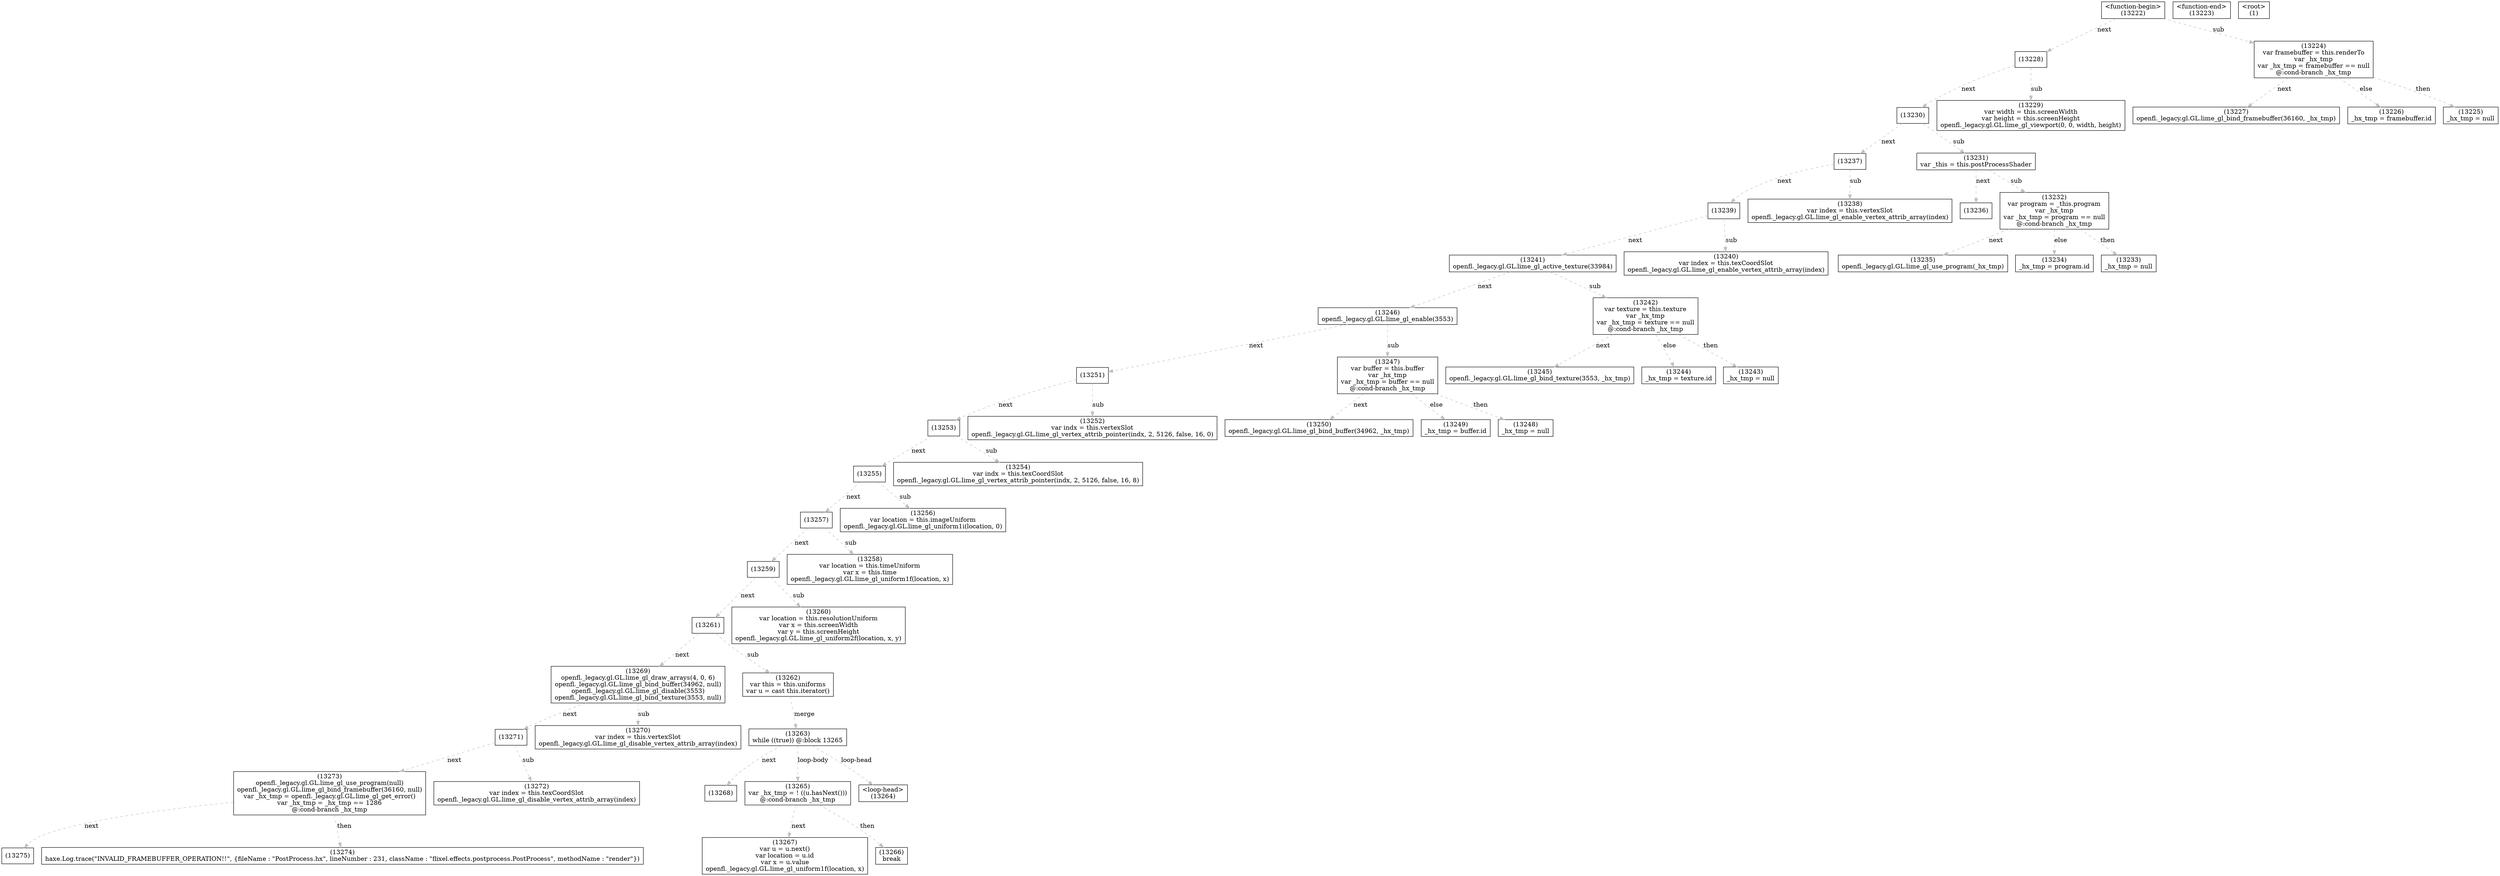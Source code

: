 digraph graphname {
n13275 [shape=box,label="(13275)"];
n13274 [shape=box,label="(13274)\nhaxe.Log.trace(\"INVALID_FRAMEBUFFER_OPERATION!!\", {fileName : \"PostProcess.hx\", lineNumber : 231, className : \"flixel.effects.postprocess.PostProcess\", methodName : \"render\"})"];
n13273 [shape=box,label="(13273)\nopenfl._legacy.gl.GL.lime_gl_use_program(null)\nopenfl._legacy.gl.GL.lime_gl_bind_framebuffer(36160, null)\nvar _hx_tmp = openfl._legacy.gl.GL.lime_gl_get_error()\nvar _hx_tmp = _hx_tmp == 1286\n@:cond-branch _hx_tmp"];
n13273 -> n13274[style="dashed",color="gray",label="then"];
n13273 -> n13275[style="dashed",color="gray",label="next"];
n13272 [shape=box,label="(13272)\nvar index = this.texCoordSlot\nopenfl._legacy.gl.GL.lime_gl_disable_vertex_attrib_array(index)"];
n13271 [shape=box,label="(13271)"];
n13271 -> n13272[style="dashed",color="gray",label="sub"];
n13271 -> n13273[style="dashed",color="gray",label="next"];
n13270 [shape=box,label="(13270)\nvar index = this.vertexSlot\nopenfl._legacy.gl.GL.lime_gl_disable_vertex_attrib_array(index)"];
n13269 [shape=box,label="(13269)\nopenfl._legacy.gl.GL.lime_gl_draw_arrays(4, 0, 6)\nopenfl._legacy.gl.GL.lime_gl_bind_buffer(34962, null)\nopenfl._legacy.gl.GL.lime_gl_disable(3553)\nopenfl._legacy.gl.GL.lime_gl_bind_texture(3553, null)"];
n13269 -> n13270[style="dashed",color="gray",label="sub"];
n13269 -> n13271[style="dashed",color="gray",label="next"];
n13268 [shape=box,label="(13268)"];
n13267 [shape=box,label="(13267)\nvar u = u.next()\nvar location = u.id\nvar x = u.value\nopenfl._legacy.gl.GL.lime_gl_uniform1f(location, x)"];
n13266 [shape=box,label="(13266)\nbreak"];
n13265 [shape=box,label="(13265)\nvar _hx_tmp = ! ((u.hasNext()))\n@:cond-branch _hx_tmp"];
n13265 -> n13266[style="dashed",color="gray",label="then"];
n13265 -> n13267[style="dashed",color="gray",label="next"];
n13264 [shape=box,label="<loop-head>
(13264)"];
n13263 [shape=box,label="(13263)\nwhile ((true)) @:block 13265"];
n13263 -> n13264[style="dashed",color="gray",label="loop-head"];
n13263 -> n13265[style="dashed",color="gray",label="loop-body"];
n13263 -> n13268[style="dashed",color="gray",label="next"];
n13262 [shape=box,label="(13262)\nvar this = this.uniforms\nvar u = cast this.iterator()"];
n13262 -> n13263[style="dashed",color="gray",label="merge"];
n13261 [shape=box,label="(13261)"];
n13261 -> n13262[style="dashed",color="gray",label="sub"];
n13261 -> n13269[style="dashed",color="gray",label="next"];
n13260 [shape=box,label="(13260)\nvar location = this.resolutionUniform\nvar x = this.screenWidth\nvar y = this.screenHeight\nopenfl._legacy.gl.GL.lime_gl_uniform2f(location, x, y)"];
n13259 [shape=box,label="(13259)"];
n13259 -> n13260[style="dashed",color="gray",label="sub"];
n13259 -> n13261[style="dashed",color="gray",label="next"];
n13258 [shape=box,label="(13258)\nvar location = this.timeUniform\nvar x = this.time\nopenfl._legacy.gl.GL.lime_gl_uniform1f(location, x)"];
n13257 [shape=box,label="(13257)"];
n13257 -> n13258[style="dashed",color="gray",label="sub"];
n13257 -> n13259[style="dashed",color="gray",label="next"];
n13256 [shape=box,label="(13256)\nvar location = this.imageUniform\nopenfl._legacy.gl.GL.lime_gl_uniform1i(location, 0)"];
n13255 [shape=box,label="(13255)"];
n13255 -> n13256[style="dashed",color="gray",label="sub"];
n13255 -> n13257[style="dashed",color="gray",label="next"];
n13254 [shape=box,label="(13254)\nvar indx = this.texCoordSlot\nopenfl._legacy.gl.GL.lime_gl_vertex_attrib_pointer(indx, 2, 5126, false, 16, 8)"];
n13253 [shape=box,label="(13253)"];
n13253 -> n13254[style="dashed",color="gray",label="sub"];
n13253 -> n13255[style="dashed",color="gray",label="next"];
n13252 [shape=box,label="(13252)\nvar indx = this.vertexSlot\nopenfl._legacy.gl.GL.lime_gl_vertex_attrib_pointer(indx, 2, 5126, false, 16, 0)"];
n13251 [shape=box,label="(13251)"];
n13251 -> n13252[style="dashed",color="gray",label="sub"];
n13251 -> n13253[style="dashed",color="gray",label="next"];
n13250 [shape=box,label="(13250)\nopenfl._legacy.gl.GL.lime_gl_bind_buffer(34962, _hx_tmp)"];
n13249 [shape=box,label="(13249)\n_hx_tmp = buffer.id"];
n13248 [shape=box,label="(13248)\n_hx_tmp = null"];
n13247 [shape=box,label="(13247)\nvar buffer = this.buffer\nvar _hx_tmp\nvar _hx_tmp = buffer == null\n@:cond-branch _hx_tmp"];
n13247 -> n13248[style="dashed",color="gray",label="then"];
n13247 -> n13249[style="dashed",color="gray",label="else"];
n13247 -> n13250[style="dashed",color="gray",label="next"];
n13246 [shape=box,label="(13246)\nopenfl._legacy.gl.GL.lime_gl_enable(3553)"];
n13246 -> n13247[style="dashed",color="gray",label="sub"];
n13246 -> n13251[style="dashed",color="gray",label="next"];
n13245 [shape=box,label="(13245)\nopenfl._legacy.gl.GL.lime_gl_bind_texture(3553, _hx_tmp)"];
n13244 [shape=box,label="(13244)\n_hx_tmp = texture.id"];
n13243 [shape=box,label="(13243)\n_hx_tmp = null"];
n13242 [shape=box,label="(13242)\nvar texture = this.texture\nvar _hx_tmp\nvar _hx_tmp = texture == null\n@:cond-branch _hx_tmp"];
n13242 -> n13243[style="dashed",color="gray",label="then"];
n13242 -> n13244[style="dashed",color="gray",label="else"];
n13242 -> n13245[style="dashed",color="gray",label="next"];
n13241 [shape=box,label="(13241)\nopenfl._legacy.gl.GL.lime_gl_active_texture(33984)"];
n13241 -> n13242[style="dashed",color="gray",label="sub"];
n13241 -> n13246[style="dashed",color="gray",label="next"];
n13240 [shape=box,label="(13240)\nvar index = this.texCoordSlot\nopenfl._legacy.gl.GL.lime_gl_enable_vertex_attrib_array(index)"];
n13239 [shape=box,label="(13239)"];
n13239 -> n13240[style="dashed",color="gray",label="sub"];
n13239 -> n13241[style="dashed",color="gray",label="next"];
n13238 [shape=box,label="(13238)\nvar index = this.vertexSlot\nopenfl._legacy.gl.GL.lime_gl_enable_vertex_attrib_array(index)"];
n13237 [shape=box,label="(13237)"];
n13237 -> n13238[style="dashed",color="gray",label="sub"];
n13237 -> n13239[style="dashed",color="gray",label="next"];
n13236 [shape=box,label="(13236)"];
n13235 [shape=box,label="(13235)\nopenfl._legacy.gl.GL.lime_gl_use_program(_hx_tmp)"];
n13234 [shape=box,label="(13234)\n_hx_tmp = program.id"];
n13233 [shape=box,label="(13233)\n_hx_tmp = null"];
n13232 [shape=box,label="(13232)\nvar program = _this.program\nvar _hx_tmp\nvar _hx_tmp = program == null\n@:cond-branch _hx_tmp"];
n13232 -> n13233[style="dashed",color="gray",label="then"];
n13232 -> n13234[style="dashed",color="gray",label="else"];
n13232 -> n13235[style="dashed",color="gray",label="next"];
n13231 [shape=box,label="(13231)\nvar _this = this.postProcessShader"];
n13231 -> n13232[style="dashed",color="gray",label="sub"];
n13231 -> n13236[style="dashed",color="gray",label="next"];
n13230 [shape=box,label="(13230)"];
n13230 -> n13231[style="dashed",color="gray",label="sub"];
n13230 -> n13237[style="dashed",color="gray",label="next"];
n13229 [shape=box,label="(13229)\nvar width = this.screenWidth\nvar height = this.screenHeight\nopenfl._legacy.gl.GL.lime_gl_viewport(0, 0, width, height)"];
n13228 [shape=box,label="(13228)"];
n13228 -> n13229[style="dashed",color="gray",label="sub"];
n13228 -> n13230[style="dashed",color="gray",label="next"];
n13227 [shape=box,label="(13227)\nopenfl._legacy.gl.GL.lime_gl_bind_framebuffer(36160, _hx_tmp)"];
n13226 [shape=box,label="(13226)\n_hx_tmp = framebuffer.id"];
n13225 [shape=box,label="(13225)\n_hx_tmp = null"];
n13224 [shape=box,label="(13224)\nvar framebuffer = this.renderTo\nvar _hx_tmp\nvar _hx_tmp = framebuffer == null\n@:cond-branch _hx_tmp"];
n13224 -> n13225[style="dashed",color="gray",label="then"];
n13224 -> n13226[style="dashed",color="gray",label="else"];
n13224 -> n13227[style="dashed",color="gray",label="next"];
n13223 [shape=box,label="<function-end>
(13223)"];
n13222 [shape=box,label="<function-begin>
(13222)"];
n13222 -> n13224[style="dashed",color="gray",label="sub"];
n13222 -> n13228[style="dashed",color="gray",label="next"];
n1 [shape=box,label="<root>
(1)"];
}
